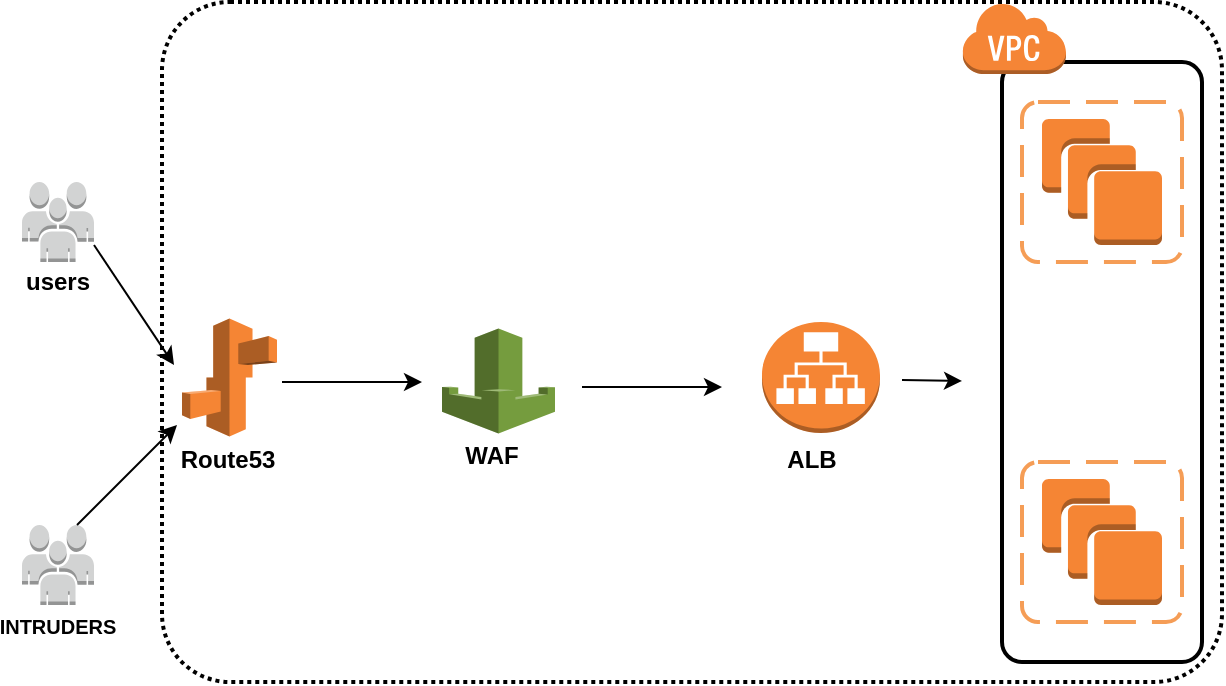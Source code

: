 <mxfile version="13.5.8" type="github">
  <diagram id="sFyVjWQSMtgqcv85U2FM" name="Page-1">
    <mxGraphModel dx="868" dy="388" grid="1" gridSize="10" guides="1" tooltips="1" connect="1" arrows="1" fold="1" page="1" pageScale="1" pageWidth="850" pageHeight="1100" math="0" shadow="0">
      <root>
        <mxCell id="0" />
        <mxCell id="1" parent="0" />
        <mxCell id="Yb7PmNAUBJtGkPQ_9Ukw-2" value="" style="outlineConnect=0;dashed=0;verticalLabelPosition=bottom;verticalAlign=top;align=center;html=1;shape=mxgraph.aws3.elastic_beanstalk;fillColor=#F58534;gradientColor=none;" vertex="1" parent="1">
          <mxGeometry x="180" y="348.25" width="47.5" height="59" as="geometry" />
        </mxCell>
        <mxCell id="Yb7PmNAUBJtGkPQ_9Ukw-3" value="" style="outlineConnect=0;dashed=0;verticalLabelPosition=bottom;verticalAlign=top;align=center;html=1;shape=mxgraph.aws3.application_load_balancer;fillColor=#F58534;gradientColor=none;" vertex="1" parent="1">
          <mxGeometry x="470" y="350" width="59" height="55.5" as="geometry" />
        </mxCell>
        <mxCell id="Yb7PmNAUBJtGkPQ_9Ukw-4" value="" style="outlineConnect=0;dashed=0;verticalLabelPosition=bottom;verticalAlign=top;align=center;html=1;shape=mxgraph.aws3.waf;fillColor=#759C3E;gradientColor=none;" vertex="1" parent="1">
          <mxGeometry x="310" y="353.25" width="56.5" height="52.5" as="geometry" />
        </mxCell>
        <mxCell id="Yb7PmNAUBJtGkPQ_9Ukw-5" value="" style="outlineConnect=0;dashed=0;verticalLabelPosition=bottom;verticalAlign=top;align=center;html=1;shape=mxgraph.aws3.instances;fillColor=#F58534;gradientColor=none;" vertex="1" parent="1">
          <mxGeometry x="610" y="248.5" width="60" height="63" as="geometry" />
        </mxCell>
        <mxCell id="Yb7PmNAUBJtGkPQ_9Ukw-6" value="" style="endArrow=classic;html=1;" edge="1" parent="1">
          <mxGeometry width="50" height="50" relative="1" as="geometry">
            <mxPoint x="230" y="380" as="sourcePoint" />
            <mxPoint x="300" y="380" as="targetPoint" />
          </mxGeometry>
        </mxCell>
        <mxCell id="Yb7PmNAUBJtGkPQ_9Ukw-7" value="" style="endArrow=classic;html=1;" edge="1" parent="1">
          <mxGeometry width="50" height="50" relative="1" as="geometry">
            <mxPoint x="380" y="382.5" as="sourcePoint" />
            <mxPoint x="450" y="382.5" as="targetPoint" />
          </mxGeometry>
        </mxCell>
        <mxCell id="Yb7PmNAUBJtGkPQ_9Ukw-13" value="" style="rounded=1;arcSize=10;dashed=0;fillColor=none;gradientColor=none;strokeWidth=2;" vertex="1" parent="1">
          <mxGeometry x="590" y="220" width="100" height="300" as="geometry" />
        </mxCell>
        <mxCell id="Yb7PmNAUBJtGkPQ_9Ukw-14" value="" style="dashed=0;html=1;shape=mxgraph.aws3.virtual_private_cloud;fillColor=#F58536;gradientColor=none;dashed=0;" vertex="1" parent="1">
          <mxGeometry x="570" y="190" width="52" height="36" as="geometry" />
        </mxCell>
        <mxCell id="Yb7PmNAUBJtGkPQ_9Ukw-16" value="" style="endArrow=classic;html=1;" edge="1" parent="1">
          <mxGeometry width="50" height="50" relative="1" as="geometry">
            <mxPoint x="540" y="379" as="sourcePoint" />
            <mxPoint x="570" y="379.5" as="targetPoint" />
          </mxGeometry>
        </mxCell>
        <mxCell id="Yb7PmNAUBJtGkPQ_9Ukw-17" value="" style="rounded=1;arcSize=10;dashed=1;strokeColor=#F59D56;fillColor=none;gradientColor=none;dashPattern=8 4;strokeWidth=2;" vertex="1" parent="1">
          <mxGeometry x="600" y="240" width="80" height="80" as="geometry" />
        </mxCell>
        <mxCell id="Yb7PmNAUBJtGkPQ_9Ukw-18" value="" style="rounded=1;arcSize=10;dashed=1;strokeColor=#F59D56;fillColor=none;gradientColor=none;dashPattern=8 4;strokeWidth=2;" vertex="1" parent="1">
          <mxGeometry x="600" y="420" width="80" height="80" as="geometry" />
        </mxCell>
        <mxCell id="Yb7PmNAUBJtGkPQ_9Ukw-19" value="" style="outlineConnect=0;dashed=0;verticalLabelPosition=bottom;verticalAlign=top;align=center;html=1;shape=mxgraph.aws3.instances;fillColor=#F58534;gradientColor=none;" vertex="1" parent="1">
          <mxGeometry x="610" y="428.5" width="60" height="63" as="geometry" />
        </mxCell>
        <mxCell id="Yb7PmNAUBJtGkPQ_9Ukw-20" value="" style="rounded=1;arcSize=10;dashed=1;fillColor=none;gradientColor=none;dashPattern=1 1;strokeWidth=2;" vertex="1" parent="1">
          <mxGeometry x="170" y="190" width="530" height="340" as="geometry" />
        </mxCell>
        <mxCell id="Yb7PmNAUBJtGkPQ_9Ukw-21" value="&lt;b&gt;Route53&lt;/b&gt;" style="text;html=1;strokeColor=none;fillColor=none;align=center;verticalAlign=middle;whiteSpace=wrap;rounded=0;" vertex="1" parent="1">
          <mxGeometry x="177.5" y="408.5" width="50" height="20" as="geometry" />
        </mxCell>
        <mxCell id="Yb7PmNAUBJtGkPQ_9Ukw-22" value="&lt;b&gt;WAF&lt;/b&gt;" style="text;html=1;strokeColor=none;fillColor=none;align=center;verticalAlign=middle;whiteSpace=wrap;rounded=0;" vertex="1" parent="1">
          <mxGeometry x="310" y="407.25" width="50" height="20" as="geometry" />
        </mxCell>
        <mxCell id="Yb7PmNAUBJtGkPQ_9Ukw-23" value="&lt;b&gt;ALB&lt;/b&gt;" style="text;html=1;strokeColor=none;fillColor=none;align=center;verticalAlign=middle;whiteSpace=wrap;rounded=0;" vertex="1" parent="1">
          <mxGeometry x="470" y="408.5" width="50" height="20" as="geometry" />
        </mxCell>
        <mxCell id="Yb7PmNAUBJtGkPQ_9Ukw-24" value="" style="outlineConnect=0;dashed=0;verticalLabelPosition=bottom;verticalAlign=top;align=center;html=1;shape=mxgraph.aws3.users;fillColor=#D2D3D3;gradientColor=none;" vertex="1" parent="1">
          <mxGeometry x="100" y="280" width="36" height="40" as="geometry" />
        </mxCell>
        <mxCell id="Yb7PmNAUBJtGkPQ_9Ukw-25" value="" style="outlineConnect=0;dashed=0;verticalLabelPosition=bottom;verticalAlign=top;align=center;html=1;shape=mxgraph.aws3.users;fillColor=#D2D3D3;gradientColor=none;" vertex="1" parent="1">
          <mxGeometry x="100" y="451.5" width="36" height="40" as="geometry" />
        </mxCell>
        <mxCell id="Yb7PmNAUBJtGkPQ_9Ukw-26" value="&lt;b&gt;users&lt;/b&gt;" style="text;html=1;strokeColor=none;fillColor=none;align=center;verticalAlign=middle;whiteSpace=wrap;rounded=0;" vertex="1" parent="1">
          <mxGeometry x="98" y="320" width="40" height="20" as="geometry" />
        </mxCell>
        <mxCell id="Yb7PmNAUBJtGkPQ_9Ukw-27" value="&lt;b&gt;&lt;font style=&quot;font-size: 10px&quot;&gt;INTRUDERS&lt;/font&gt;&lt;/b&gt;" style="text;html=1;strokeColor=none;fillColor=none;align=center;verticalAlign=middle;whiteSpace=wrap;rounded=0;" vertex="1" parent="1">
          <mxGeometry x="98" y="491.5" width="40" height="20" as="geometry" />
        </mxCell>
        <mxCell id="Yb7PmNAUBJtGkPQ_9Ukw-29" value="" style="endArrow=classic;html=1;" edge="1" parent="1">
          <mxGeometry width="50" height="50" relative="1" as="geometry">
            <mxPoint x="127.5" y="451.5" as="sourcePoint" />
            <mxPoint x="177.5" y="401.5" as="targetPoint" />
          </mxGeometry>
        </mxCell>
        <mxCell id="Yb7PmNAUBJtGkPQ_9Ukw-30" value="" style="endArrow=classic;html=1;" edge="1" parent="1">
          <mxGeometry width="50" height="50" relative="1" as="geometry">
            <mxPoint x="136" y="311.5" as="sourcePoint" />
            <mxPoint x="176" y="371.5" as="targetPoint" />
          </mxGeometry>
        </mxCell>
      </root>
    </mxGraphModel>
  </diagram>
</mxfile>
